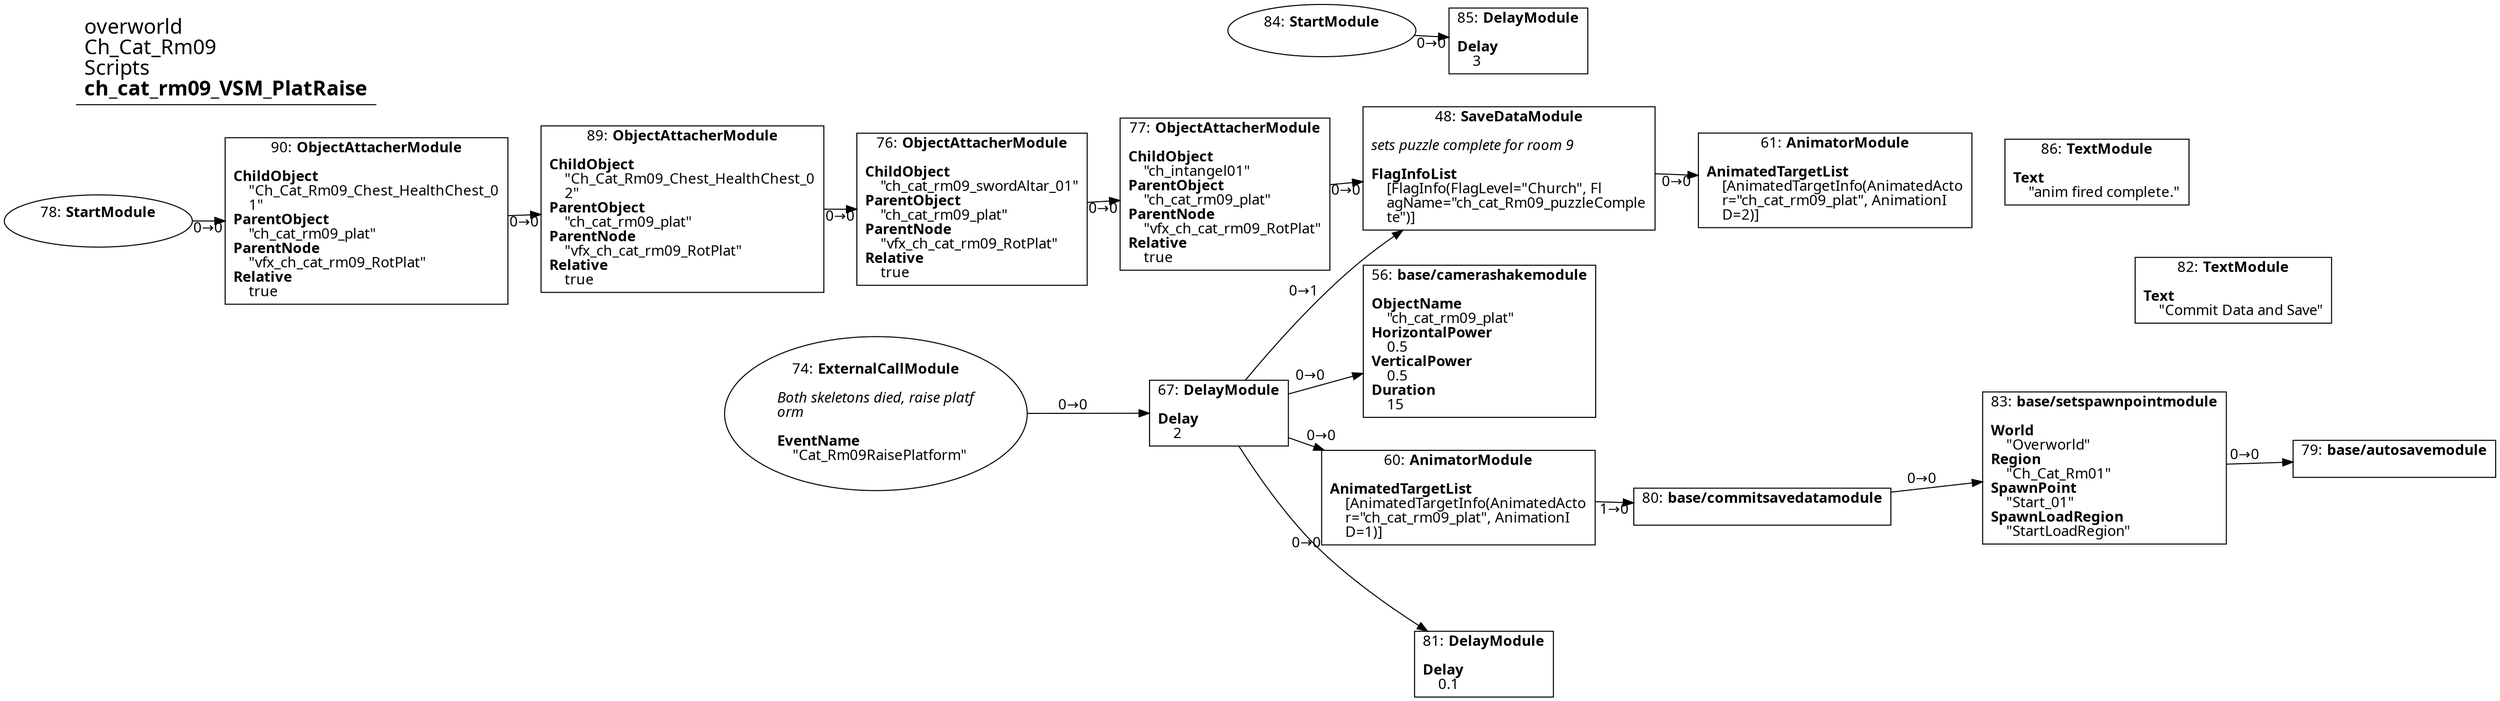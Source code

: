 digraph {
    layout = fdp;
    overlap = prism;
    sep = "+16";
    splines = spline;

    node [ shape = box ];

    graph [ fontname = "Segoe UI" ];
    node [ fontname = "Segoe UI" ];
    edge [ fontname = "Segoe UI" ];

    48 [ label = <48: <b>SaveDataModule</b><br/><br/><i>sets puzzle complete for room 9<br align="left"/></i><br align="left"/><b>FlagInfoList</b><br align="left"/>    [FlagInfo(FlagLevel=&quot;Church&quot;, Fl<br align="left"/>    agName=&quot;ch_cat_Rm09_puzzleComple<br align="left"/>    te&quot;)]<br align="left"/>> ];
    48 [ pos = "1.033,-0.141!" ];
    48 -> 61 [ label = "0→0" ];

    56 [ label = <56: <b>base/camerashakemodule</b><br/><br/><b>ObjectName</b><br align="left"/>    &quot;ch_cat_rm09_plat&quot;<br align="left"/><b>HorizontalPower</b><br align="left"/>    0.5<br align="left"/><b>VerticalPower</b><br align="left"/>    0.5<br align="left"/><b>Duration</b><br align="left"/>    15<br align="left"/>> ];
    56 [ pos = "1.031,-0.291!" ];

    60 [ label = <60: <b>AnimatorModule</b><br/><br/><b>AnimatedTargetList</b><br align="left"/>    [AnimatedTargetInfo(AnimatedActo<br align="left"/>    r=&quot;ch_cat_rm09_plat&quot;, AnimationI<br align="left"/>    D=1)]<br align="left"/>> ];
    60 [ pos = "1.028,-0.37500003!" ];
    60 -> 80 [ label = "1→0" ];

    61 [ label = <61: <b>AnimatorModule</b><br/><br/><b>AnimatedTargetList</b><br align="left"/>    [AnimatedTargetInfo(AnimatedActo<br align="left"/>    r=&quot;ch_cat_rm09_plat&quot;, AnimationI<br align="left"/>    D=2)]<br align="left"/>> ];
    61 [ pos = "1.243,-0.141!" ];

    67 [ label = <67: <b>DelayModule</b><br/><br/><b>Delay</b><br align="left"/>    2<br align="left"/>> ];
    67 [ pos = "0.83400005,-0.33800003!" ];
    67 -> 60 [ label = "0→0" ];
    67 -> 56 [ label = "0→0" ];
    67 -> 48 [ label = "0→1" ];
    67 -> 81 [ label = "0→0" ];

    74 [ label = <74: <b>ExternalCallModule</b><br/><br/><i>Both skeletons died, raise platf<br align="left"/>orm<br align="left"/></i><br align="left"/><b>EventName</b><br align="left"/>    &quot;Cat_Rm09RaisePlatform&quot;<br align="left"/>> ];
    74 [ shape = oval ]
    74 [ pos = "0.568,-0.33800003!" ];
    74 -> 67 [ label = "0→0" ];

    76 [ label = <76: <b>ObjectAttacherModule</b><br/><br/><b>ChildObject</b><br align="left"/>    &quot;ch_cat_rm09_swordAltar_01&quot;<br align="left"/><b>ParentObject</b><br align="left"/>    &quot;ch_cat_rm09_plat&quot;<br align="left"/><b>ParentNode</b><br align="left"/>    &quot;vfx_ch_cat_rm09_RotPlat&quot;<br align="left"/><b>Relative</b><br align="left"/>    true<br align="left"/>> ];
    76 [ pos = "0.64500004,-0.141!" ];
    76 -> 77 [ label = "0→0" ];

    77 [ label = <77: <b>ObjectAttacherModule</b><br/><br/><b>ChildObject</b><br align="left"/>    &quot;ch_intangel01&quot;<br align="left"/><b>ParentObject</b><br align="left"/>    &quot;ch_cat_rm09_plat&quot;<br align="left"/><b>ParentNode</b><br align="left"/>    &quot;vfx_ch_cat_rm09_RotPlat&quot;<br align="left"/><b>Relative</b><br align="left"/>    true<br align="left"/>> ];
    77 [ pos = "0.827,-0.141!" ];
    77 -> 48 [ label = "0→0" ];

    78 [ label = <78: <b>StartModule</b><br/><br/>> ];
    78 [ shape = oval ]
    78 [ pos = "0.043,-0.141!" ];
    78 -> 90 [ label = "0→0" ];

    79 [ label = <79: <b>base/autosavemodule</b><br/><br/>> ];
    79 [ pos = "1.6680001,-0.39800003!" ];

    80 [ label = <80: <b>base/commitsavedatamodule</b><br/><br/>> ];
    80 [ pos = "1.238,-0.39800003!" ];
    80 -> 83 [ label = "0→0" ];

    81 [ label = <81: <b>DelayModule</b><br/><br/><b>Delay</b><br align="left"/>    0.1<br align="left"/>> ];
    81 [ pos = "1.031,-0.643!" ];

    82 [ label = <82: <b>TextModule</b><br/><br/><b>Text</b><br align="left"/>    &quot;Commit Data and Save&quot;<br align="left"/>> ];
    82 [ pos = "1.572,-0.245!" ];

    83 [ label = <83: <b>base/setspawnpointmodule</b><br/><br/><b>World</b><br align="left"/>    &quot;Overworld&quot;<br align="left"/><b>Region</b><br align="left"/>    &quot;Ch_Cat_Rm01&quot;<br align="left"/><b>SpawnPoint</b><br align="left"/>    &quot;Start_01&quot;<br align="left"/><b>SpawnLoadRegion</b><br align="left"/>    &quot;StartLoadRegion&quot;<br align="left"/>> ];
    83 [ pos = "1.463,-0.39800003!" ];
    83 -> 79 [ label = "0→0" ];

    84 [ label = <84: <b>StartModule</b><br/><br/>> ];
    84 [ shape = oval ]
    84 [ pos = "0.86100006,0.09200001!" ];
    84 -> 85 [ label = "0→0" ];

    85 [ label = <85: <b>DelayModule</b><br/><br/><b>Delay</b><br align="left"/>    3<br align="left"/>> ];
    85 [ pos = "1.0500001,0.081!" ];

    86 [ label = <86: <b>TextModule</b><br/><br/><b>Text</b><br align="left"/>    &quot;anim fired complete.&quot;<br align="left"/>> ];
    86 [ pos = "1.4940001,-0.123!" ];

    89 [ label = <89: <b>ObjectAttacherModule</b><br/><br/><b>ChildObject</b><br align="left"/>    &quot;Ch_Cat_Rm09_Chest_HealthChest_0<br align="left"/>    2&quot;<br align="left"/><b>ParentObject</b><br align="left"/>    &quot;ch_cat_rm09_plat&quot;<br align="left"/><b>ParentNode</b><br align="left"/>    &quot;vfx_ch_cat_rm09_RotPlat&quot;<br align="left"/><b>Relative</b><br align="left"/>    true<br align="left"/>> ];
    89 [ pos = "0.45600003,-0.141!" ];
    89 -> 76 [ label = "0→0" ];

    90 [ label = <90: <b>ObjectAttacherModule</b><br/><br/><b>ChildObject</b><br align="left"/>    &quot;Ch_Cat_Rm09_Chest_HealthChest_0<br align="left"/>    1&quot;<br align="left"/><b>ParentObject</b><br align="left"/>    &quot;ch_cat_rm09_plat&quot;<br align="left"/><b>ParentNode</b><br align="left"/>    &quot;vfx_ch_cat_rm09_RotPlat&quot;<br align="left"/><b>Relative</b><br align="left"/>    true<br align="left"/>> ];
    90 [ pos = "0.246,-0.141!" ];
    90 -> 89 [ label = "0→0" ];

    title [ pos = "0.042000003,0.093!" ];
    title [ shape = underline ];
    title [ label = <<font point-size="20">overworld<br align="left"/>Ch_Cat_Rm09<br align="left"/>Scripts<br align="left"/><b>ch_cat_rm09_VSM_PlatRaise</b><br align="left"/></font>> ];
}

